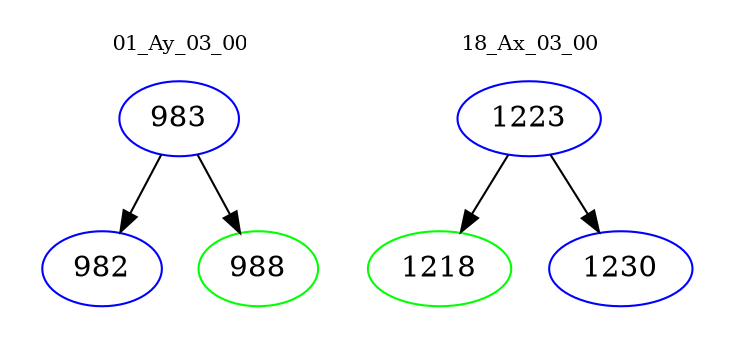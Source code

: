 digraph{
subgraph cluster_0 {
color = white
label = "01_Ay_03_00";
fontsize=10;
T0_983 [label="983", color="blue"]
T0_983 -> T0_982 [color="black"]
T0_982 [label="982", color="blue"]
T0_983 -> T0_988 [color="black"]
T0_988 [label="988", color="green"]
}
subgraph cluster_1 {
color = white
label = "18_Ax_03_00";
fontsize=10;
T1_1223 [label="1223", color="blue"]
T1_1223 -> T1_1218 [color="black"]
T1_1218 [label="1218", color="green"]
T1_1223 -> T1_1230 [color="black"]
T1_1230 [label="1230", color="blue"]
}
}
